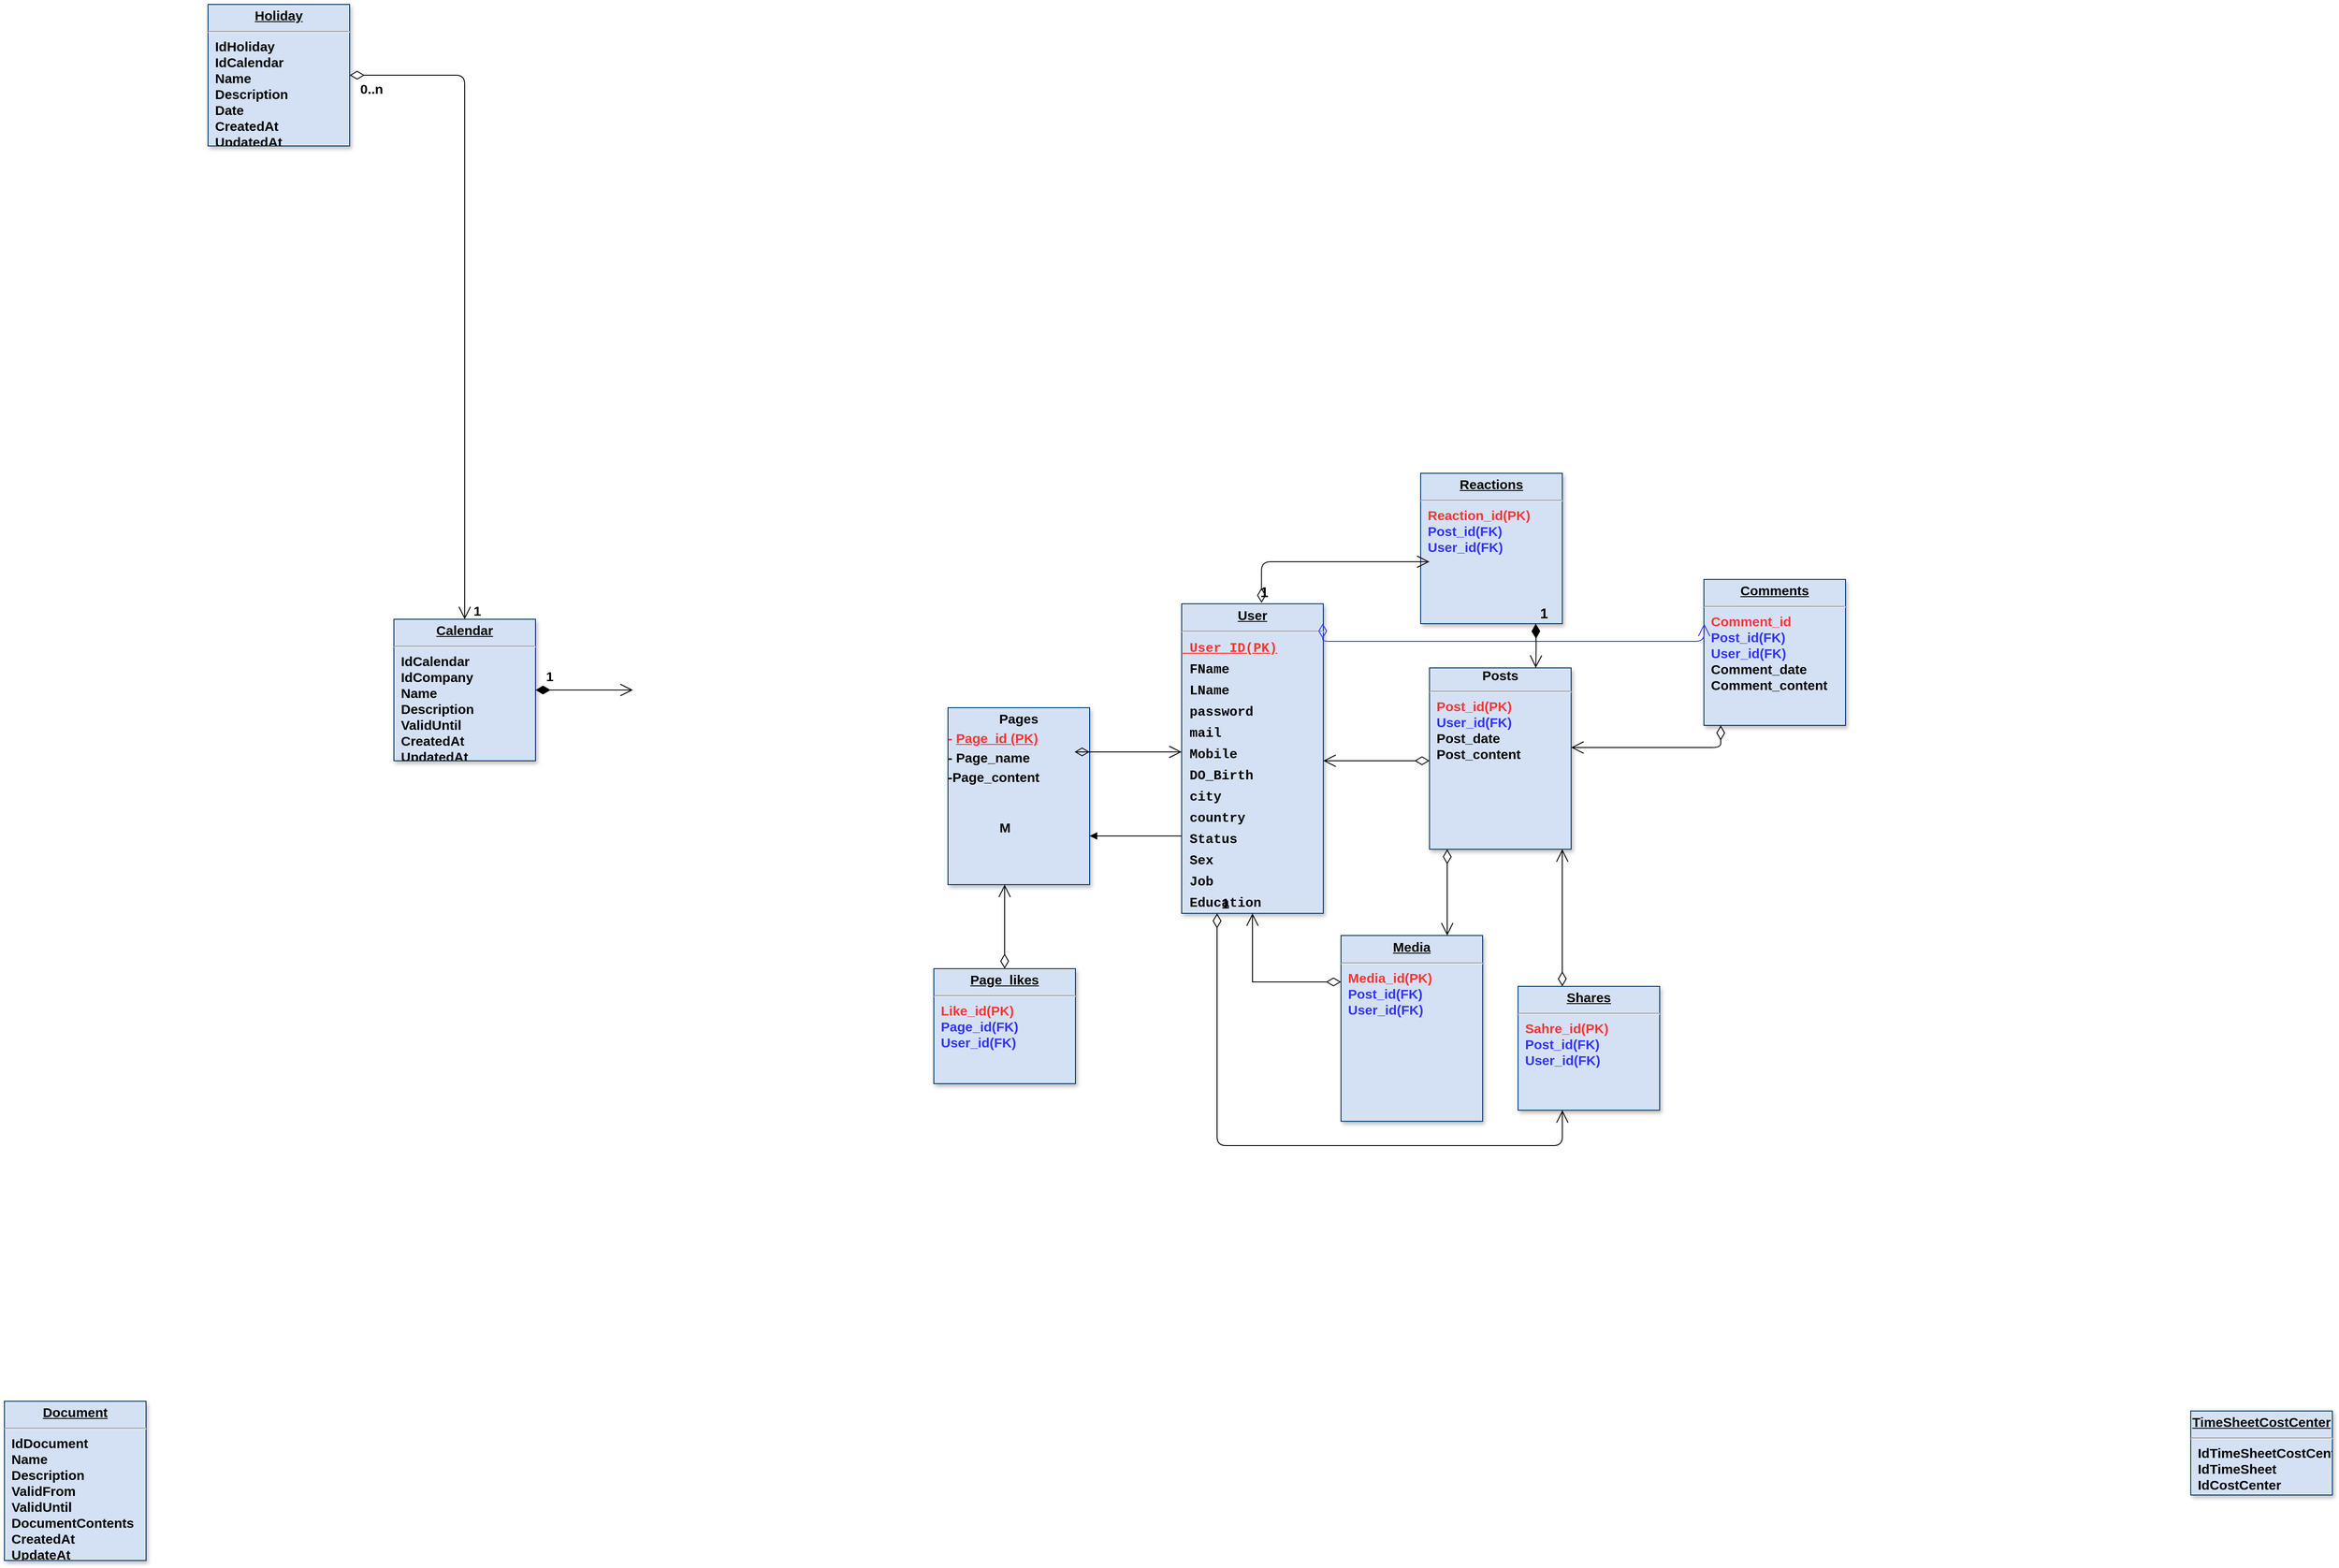<mxfile version="14.6.13" type="github">
  <diagram name="Page-1" id="efa7a0a1-bf9b-a30e-e6df-94a7791c09e9">
    <mxGraphModel dx="2439" dy="1978" grid="1" gridSize="10" guides="1" tooltips="1" connect="1" arrows="1" fold="1" page="1" pageScale="1" pageWidth="826" pageHeight="1169" background="#ffffff" math="0" shadow="0">
      <root>
        <mxCell id="0" />
        <mxCell id="1" parent="0" />
        <mxCell id="21" value="&lt;p style=&quot;margin: 4px 0px 0px; text-align: center; text-decoration: underline; font-size: 15px;&quot;&gt;&lt;strong style=&quot;font-size: 15px;&quot;&gt;Calendar&lt;/strong&gt;&lt;/p&gt;&lt;hr style=&quot;font-size: 15px;&quot;&gt;&lt;p style=&quot;margin: 0px 0px 0px 8px; font-size: 15px;&quot;&gt;IdCalendar&lt;/p&gt;&lt;p style=&quot;margin: 0px 0px 0px 8px; font-size: 15px;&quot;&gt;IdCompany&lt;/p&gt;&lt;p style=&quot;margin: 0px 0px 0px 8px; font-size: 15px;&quot;&gt;Name&lt;/p&gt;&lt;p style=&quot;margin: 0px 0px 0px 8px; font-size: 15px;&quot;&gt;Description&lt;/p&gt;&lt;p style=&quot;margin: 0px 0px 0px 8px; font-size: 15px;&quot;&gt;ValidUntil&lt;/p&gt;&lt;p style=&quot;margin: 0px 0px 0px 8px; font-size: 15px;&quot;&gt;CreatedAt&lt;/p&gt;&lt;p style=&quot;margin: 0px 0px 0px 8px; font-size: 15px;&quot;&gt;UpdatedAt&lt;/p&gt;&lt;p style=&quot;margin: 0px 0px 0px 8px; font-size: 15px;&quot;&gt;Enabled&lt;/p&gt;" style="verticalAlign=top;align=left;overflow=fill;fontSize=15;fontFamily=Helvetica;html=1;strokeColor=#003366;shadow=1;fillColor=#D4E1F5;fontStyle=1;labelBackgroundColor=none;" parent="1" vertex="1">
          <mxGeometry x="40.0" y="285.0" width="160" height="160" as="geometry" />
        </mxCell>
        <mxCell id="22" value="&lt;p style=&quot;margin: 4px 0px 0px ; text-align: center ; text-decoration: underline ; font-size: 15px&quot;&gt;&lt;font style=&quot;font-size: 15px&quot;&gt;&lt;span style=&quot;font-size: 15px&quot;&gt;User&lt;/span&gt;&lt;/font&gt;&lt;/p&gt;&lt;hr style=&quot;font-size: 15px&quot;&gt;&lt;div style=&quot;font-family: &amp;quot;consolas&amp;quot; , &amp;quot;courier new&amp;quot; , monospace ; line-height: 24px ; font-size: 15px&quot;&gt;&lt;font style=&quot;font-size: 15px&quot; color=&quot;#ff3333&quot;&gt;&lt;u style=&quot;font-size: 15px&quot;&gt;&lt;span style=&quot;font-size: 15px&quot;&gt;&amp;nbsp;User_ID(PK)&lt;/span&gt;&lt;/u&gt;&lt;/font&gt;&lt;/div&gt;&lt;div style=&quot;font-family: &amp;quot;consolas&amp;quot; , &amp;quot;courier new&amp;quot; , monospace ; line-height: 24px ; font-size: 15px&quot;&gt;&lt;font style=&quot;font-size: 15px&quot;&gt;&lt;span style=&quot;font-size: 15px&quot;&gt;&amp;nbsp;FName&lt;/span&gt;&lt;/font&gt;&lt;/div&gt;&lt;div style=&quot;font-family: &amp;quot;consolas&amp;quot; , &amp;quot;courier new&amp;quot; , monospace ; line-height: 24px ; font-size: 15px&quot;&gt;&lt;font style=&quot;font-size: 15px&quot;&gt;&lt;span style=&quot;font-size: 15px&quot;&gt;&amp;nbsp;LName&lt;/span&gt;&lt;/font&gt;&lt;/div&gt;&lt;div style=&quot;font-family: &amp;quot;consolas&amp;quot; , &amp;quot;courier new&amp;quot; , monospace ; line-height: 24px ; font-size: 15px&quot;&gt;&lt;font style=&quot;font-size: 15px&quot;&gt;&lt;span style=&quot;font-size: 15px&quot;&gt;&amp;nbsp;password&amp;nbsp;&lt;/span&gt;&lt;/font&gt;&lt;/div&gt;&lt;div style=&quot;font-family: &amp;quot;consolas&amp;quot; , &amp;quot;courier new&amp;quot; , monospace ; line-height: 24px ; font-size: 15px&quot;&gt;&lt;font style=&quot;font-size: 15px&quot;&gt;&lt;span style=&quot;font-size: 15px&quot;&gt;&amp;nbsp;mail&lt;/span&gt;&lt;/font&gt;&lt;/div&gt;&lt;div style=&quot;font-family: &amp;quot;consolas&amp;quot; , &amp;quot;courier new&amp;quot; , monospace ; line-height: 24px ; font-size: 15px&quot;&gt;&lt;font style=&quot;font-size: 15px&quot;&gt;&lt;span style=&quot;font-size: 15px&quot;&gt;&amp;nbsp;Mobile&lt;/span&gt;&lt;/font&gt;&lt;/div&gt;&lt;div style=&quot;font-family: &amp;quot;consolas&amp;quot; , &amp;quot;courier new&amp;quot; , monospace ; line-height: 24px ; font-size: 15px&quot;&gt;&lt;font style=&quot;font-size: 15px&quot;&gt;&lt;span style=&quot;font-size: 15px&quot;&gt;&amp;nbsp;DO_Birth&amp;nbsp;&lt;/span&gt;&lt;/font&gt;&lt;/div&gt;&lt;div style=&quot;font-family: &amp;quot;consolas&amp;quot; , &amp;quot;courier new&amp;quot; , monospace ; line-height: 24px ; font-size: 15px&quot;&gt;&lt;font style=&quot;font-size: 15px&quot;&gt;&lt;span style=&quot;font-size: 15px&quot;&gt;&amp;nbsp;city&amp;nbsp;&lt;/span&gt;&lt;/font&gt;&lt;/div&gt;&lt;div style=&quot;font-family: &amp;quot;consolas&amp;quot; , &amp;quot;courier new&amp;quot; , monospace ; line-height: 24px ; font-size: 15px&quot;&gt;&lt;font style=&quot;font-size: 15px&quot;&gt;&lt;span style=&quot;font-size: 15px&quot;&gt;&amp;nbsp;country&lt;/span&gt;&lt;/font&gt;&lt;/div&gt;&lt;div style=&quot;font-family: &amp;quot;consolas&amp;quot; , &amp;quot;courier new&amp;quot; , monospace ; line-height: 24px ; font-size: 15px&quot;&gt;&lt;font style=&quot;font-size: 15px&quot;&gt;&lt;span style=&quot;font-size: 15px&quot;&gt;&amp;nbsp;Status&lt;/span&gt;&lt;/font&gt;&lt;/div&gt;&lt;div style=&quot;font-family: &amp;quot;consolas&amp;quot; , &amp;quot;courier new&amp;quot; , monospace ; line-height: 24px ; font-size: 15px&quot;&gt;&lt;font style=&quot;font-size: 15px&quot;&gt;&lt;span style=&quot;font-size: 15px&quot;&gt;&amp;nbsp;Sex&amp;nbsp;&lt;/span&gt;&lt;/font&gt;&lt;/div&gt;&lt;div style=&quot;font-family: &amp;quot;consolas&amp;quot; , &amp;quot;courier new&amp;quot; , monospace ; line-height: 24px ; font-size: 15px&quot;&gt;&lt;font style=&quot;font-size: 15px&quot;&gt;&lt;span style=&quot;font-size: 15px&quot;&gt;&amp;nbsp;Job&lt;/span&gt;&lt;/font&gt;&lt;/div&gt;&lt;div style=&quot;font-family: &amp;quot;consolas&amp;quot; , &amp;quot;courier new&amp;quot; , monospace ; line-height: 24px ; font-size: 15px&quot;&gt;&lt;font style=&quot;font-size: 15px&quot;&gt;&lt;span style=&quot;font-size: 15px&quot;&gt;&amp;nbsp;Education&lt;/span&gt;&lt;/font&gt;&lt;/div&gt;" style="verticalAlign=top;align=left;overflow=fill;fontSize=15;fontFamily=Helvetica;html=1;strokeColor=#003366;shadow=1;fillColor=#D4E1F5;fontStyle=1;labelBackgroundColor=none;" parent="1" vertex="1">
          <mxGeometry x="930" y="267.5" width="160" height="350" as="geometry" />
        </mxCell>
        <mxCell id="25" value="&lt;p style=&quot;margin: 4px 0px 0px; text-align: center; text-decoration: underline; font-size: 15px;&quot;&gt;&lt;strong style=&quot;font-size: 15px;&quot;&gt;Holiday&lt;/strong&gt;&lt;/p&gt;&lt;hr style=&quot;font-size: 15px;&quot;&gt;&lt;p style=&quot;margin: 0px 0px 0px 8px; font-size: 15px;&quot;&gt;IdHoliday&lt;/p&gt;&lt;p style=&quot;margin: 0px 0px 0px 8px; font-size: 15px;&quot;&gt;IdCalendar&lt;/p&gt;&lt;p style=&quot;margin: 0px 0px 0px 8px; font-size: 15px;&quot;&gt;Name&lt;/p&gt;&lt;p style=&quot;margin: 0px 0px 0px 8px; font-size: 15px;&quot;&gt;Description&lt;/p&gt;&lt;p style=&quot;margin: 0px 0px 0px 8px; font-size: 15px;&quot;&gt;Date&lt;/p&gt;&lt;p style=&quot;margin: 0px 0px 0px 8px; font-size: 15px;&quot;&gt;CreatedAt&lt;/p&gt;&lt;p style=&quot;margin: 0px 0px 0px 8px; font-size: 15px;&quot;&gt;UpdatedAt&lt;/p&gt;&lt;p style=&quot;margin: 0px 0px 0px 8px; font-size: 15px;&quot;&gt;Enabled&lt;/p&gt;" style="verticalAlign=top;align=left;overflow=fill;fontSize=15;fontFamily=Helvetica;html=1;strokeColor=#003366;shadow=1;fillColor=#D4E1F5;fontStyle=1;labelBackgroundColor=none;" parent="1" vertex="1">
          <mxGeometry x="-170.0" y="-410.0" width="160" height="160" as="geometry" />
        </mxCell>
        <mxCell id="26" value="&lt;p style=&quot;margin: 4px 0px 0px ; text-align: center ; text-decoration: underline ; font-size: 15px&quot;&gt;Media&lt;/p&gt;&lt;hr style=&quot;font-size: 15px&quot;&gt;&lt;p style=&quot;margin: 0px 0px 0px 8px ; font-size: 15px&quot;&gt;&lt;font color=&quot;#ff3333&quot;&gt;Media_id(PK)&lt;/font&gt;&lt;/p&gt;&lt;p style=&quot;margin: 0px 0px 0px 8px ; font-size: 15px&quot;&gt;&lt;font color=&quot;#3333ff&quot;&gt;Post_id(FK)&lt;/font&gt;&lt;/p&gt;&lt;p style=&quot;margin: 0px 0px 0px 8px ; font-size: 15px&quot;&gt;&lt;font color=&quot;#3333ff&quot;&gt;User_id(FK)&lt;/font&gt;&lt;/p&gt;" style="verticalAlign=top;align=left;overflow=fill;fontSize=15;fontFamily=Helvetica;html=1;strokeColor=#003366;shadow=1;fillColor=#D4E1F5;fontStyle=1;labelBackgroundColor=none;" parent="1" vertex="1">
          <mxGeometry x="1110" y="642.5" width="160" height="210" as="geometry" />
        </mxCell>
        <mxCell id="27" value="&lt;blockquote style=&quot;margin: 0px 0px 0px 40px ; border: none ; padding: 0px ; font-size: 15px&quot;&gt;&lt;/blockquote&gt;&lt;strong style=&quot;font-size: 15px&quot;&gt;&lt;div style=&quot;text-align: center ; font-size: 15px&quot;&gt;&lt;strong style=&quot;font-size: 15px&quot;&gt;Posts&lt;/strong&gt;&lt;/div&gt;&lt;/strong&gt;&lt;hr style=&quot;font-size: 15px&quot;&gt;&lt;p style=&quot;margin: 0px 0px 0px 8px ; font-size: 15px&quot;&gt;&lt;font style=&quot;font-size: 15px&quot; color=&quot;#ff3333&quot;&gt;Post_id(PK)&lt;/font&gt;&lt;/p&gt;&lt;p style=&quot;margin: 0px 0px 0px 8px ; font-size: 15px&quot;&gt;&lt;font style=&quot;font-size: 15px&quot; color=&quot;#3333ff&quot;&gt;User_id(FK)&lt;/font&gt;&lt;/p&gt;&lt;p style=&quot;margin: 0px 0px 0px 8px ; font-size: 15px&quot;&gt;&lt;font style=&quot;font-size: 15px&quot;&gt;Post_date&amp;nbsp;&lt;/font&gt;&lt;/p&gt;&lt;p style=&quot;margin: 0px 0px 0px 8px ; font-size: 15px&quot;&gt;&lt;font style=&quot;font-size: 15px&quot;&gt;Post_content&amp;nbsp;&lt;/font&gt;&lt;/p&gt;&lt;blockquote style=&quot;margin: 0px 0px 0px 40px ; border: none ; padding: 0px ; font-size: 15px&quot;&gt;&lt;/blockquote&gt;&lt;span style=&quot;font-size: 15px&quot;&gt;&lt;font style=&quot;font-size: 15px&quot;&gt;&amp;nbsp; &amp;nbsp;&lt;/font&gt;&lt;br style=&quot;font-size: 15px&quot;&gt;&lt;/span&gt;" style="verticalAlign=top;align=left;overflow=fill;fontSize=15;fontFamily=Helvetica;html=1;strokeColor=#003366;shadow=1;fillColor=#D4E1F5;fontStyle=1;labelBackgroundColor=none;" parent="1" vertex="1">
          <mxGeometry x="1210" y="340" width="160" height="205" as="geometry" />
        </mxCell>
        <mxCell id="28" value="&lt;p style=&quot;margin: 4px 0px 0px; text-align: center; text-decoration: underline; font-size: 15px;&quot;&gt;&lt;strong style=&quot;font-size: 15px;&quot;&gt;Document&lt;/strong&gt;&lt;/p&gt;&lt;hr style=&quot;font-size: 15px;&quot;&gt;&lt;p style=&quot;margin: 0px 0px 0px 8px; font-size: 15px;&quot;&gt;IdDocument&lt;/p&gt;&lt;p style=&quot;margin: 0px 0px 0px 8px; font-size: 15px;&quot;&gt;Name&lt;/p&gt;&lt;p style=&quot;margin: 0px 0px 0px 8px; font-size: 15px;&quot;&gt;Description&lt;/p&gt;&lt;p style=&quot;margin: 0px 0px 0px 8px; font-size: 15px;&quot;&gt;ValidFrom&lt;/p&gt;&lt;p style=&quot;margin: 0px 0px 0px 8px; font-size: 15px;&quot;&gt;ValidUntil&lt;/p&gt;&lt;p style=&quot;margin: 0px 0px 0px 8px; font-size: 15px;&quot;&gt;DocumentContents&lt;/p&gt;&lt;p style=&quot;margin: 0px 0px 0px 8px; font-size: 15px;&quot;&gt;CreatedAt&lt;/p&gt;&lt;p style=&quot;margin: 0px 0px 0px 8px; font-size: 15px;&quot;&gt;UpdateAt&lt;/p&gt;&lt;p style=&quot;margin: 0px 0px 0px 8px; font-size: 15px;&quot;&gt;Enabled&lt;/p&gt;" style="verticalAlign=top;align=left;overflow=fill;fontSize=15;fontFamily=Helvetica;html=1;strokeColor=#003366;shadow=1;fillColor=#D4E1F5;fontStyle=1;labelBackgroundColor=none;" parent="1" vertex="1">
          <mxGeometry x="-400.0" y="1169.0" width="160" height="180" as="geometry" />
        </mxCell>
        <mxCell id="29" value="&lt;p style=&quot;margin: 4px 0px 0px; text-align: center; font-size: 15px;&quot;&gt;&lt;font style=&quot;font-size: 15px;&quot;&gt;&lt;span style=&quot;font-size: 15px;&quot;&gt;Pages&lt;/span&gt;&lt;/font&gt;&lt;/p&gt;&lt;p style=&quot;margin: 4px 0px 0px; font-size: 15px;&quot;&gt;&lt;font style=&quot;font-size: 15px;&quot; color=&quot;#ff3333&quot;&gt;&lt;span style=&quot;font-size: 15px;&quot;&gt;- &lt;u style=&quot;font-size: 15px;&quot;&gt;Page_id (PK)&lt;/u&gt;&lt;/span&gt;&lt;/font&gt;&lt;/p&gt;&lt;p style=&quot;margin: 4px 0px 0px; font-size: 15px;&quot;&gt;&lt;font style=&quot;font-size: 15px;&quot;&gt;&lt;span style=&quot;font-size: 15px;&quot;&gt;- Page_name&amp;nbsp;&lt;/span&gt;&lt;/font&gt;&lt;/p&gt;&lt;p style=&quot;margin: 4px 0px 0px; font-size: 15px;&quot;&gt;&lt;font style=&quot;font-size: 15px;&quot;&gt;&lt;font style=&quot;font-size: 15px;&quot;&gt;&lt;span style=&quot;font-size: 15px;&quot;&gt;-Page_conten&lt;/span&gt;&lt;/font&gt;&lt;span style=&quot;font-size: 15px;&quot;&gt;t&amp;nbsp;&lt;/span&gt;&lt;/font&gt;&lt;/p&gt;" style="verticalAlign=top;align=left;overflow=fill;fontSize=15;fontFamily=Helvetica;html=1;strokeColor=#003366;shadow=1;fillColor=#D4E1F5;fontStyle=1;labelBackgroundColor=none;" parent="1" vertex="1">
          <mxGeometry x="666.0" y="385.0" width="160" height="200" as="geometry" />
        </mxCell>
        <mxCell id="30" value="&lt;p style=&quot;margin: 4px 0px 0px ; text-align: center ; text-decoration: underline ; font-size: 15px&quot;&gt;Reactions&lt;/p&gt;&lt;hr style=&quot;font-size: 15px&quot;&gt;&lt;p style=&quot;margin: 0px 0px 0px 8px ; font-size: 15px&quot;&gt;&lt;font color=&quot;#ff3333&quot; style=&quot;font-size: 15px&quot;&gt;Reaction_id(PK)&amp;nbsp;&lt;/font&gt;&lt;/p&gt;&lt;p style=&quot;margin: 0px 0px 0px 8px ; font-size: 15px&quot;&gt;&lt;font color=&quot;#3333ff&quot;&gt;Post_id(FK)&lt;/font&gt;&lt;/p&gt;&lt;p style=&quot;margin: 0px 0px 0px 8px ; font-size: 15px&quot;&gt;&lt;font color=&quot;#3333ff&quot;&gt;User_id(FK)&lt;/font&gt;&lt;/p&gt;" style="verticalAlign=top;align=left;overflow=fill;fontSize=15;fontFamily=Helvetica;html=1;strokeColor=#003366;shadow=1;fillColor=#D4E1F5;fontStyle=1;labelBackgroundColor=none;" parent="1" vertex="1">
          <mxGeometry x="1200" y="120" width="160" height="170" as="geometry" />
        </mxCell>
        <mxCell id="31" value="&lt;p style=&quot;margin: 4px 0px 0px; text-align: center; text-decoration: underline; font-size: 15px;&quot;&gt;&lt;strong style=&quot;font-size: 15px;&quot;&gt;TimeSheetCostCenter&lt;/strong&gt;&lt;/p&gt;&lt;hr style=&quot;font-size: 15px;&quot;&gt;&lt;p style=&quot;margin: 0px 0px 0px 8px; font-size: 15px;&quot;&gt;IdTimeSheetCostCenter&lt;/p&gt;&lt;p style=&quot;margin: 0px 0px 0px 8px; font-size: 15px;&quot;&gt;IdTimeSheet&lt;/p&gt;&lt;p style=&quot;margin: 0px 0px 0px 8px; font-size: 15px;&quot;&gt;IdCostCenter&lt;/p&gt;" style="verticalAlign=top;align=left;overflow=fill;fontSize=15;fontFamily=Helvetica;html=1;strokeColor=#003366;shadow=1;fillColor=#D4E1F5;fontStyle=1;labelBackgroundColor=none;" parent="1" vertex="1">
          <mxGeometry x="2070" y="1180.0" width="160" height="95" as="geometry" />
        </mxCell>
        <mxCell id="32" value="&lt;p style=&quot;margin: 4px 0px 0px ; text-align: center ; text-decoration: underline ; font-size: 15px&quot;&gt;&lt;strong style=&quot;font-size: 15px&quot;&gt;Comments&lt;/strong&gt;&lt;/p&gt;&lt;hr style=&quot;font-size: 15px&quot;&gt;&lt;p style=&quot;margin: 0px 0px 0px 8px ; font-size: 15px&quot;&gt;&lt;font color=&quot;#ff3333&quot;&gt;Comment_id&lt;/font&gt;&lt;/p&gt;&lt;p style=&quot;margin: 0px 0px 0px 8px ; font-size: 15px&quot;&gt;&lt;font color=&quot;#3333ff&quot;&gt;Post_id(FK)&lt;/font&gt;&lt;/p&gt;&lt;p style=&quot;margin: 0px 0px 0px 8px ; font-size: 15px&quot;&gt;&lt;font color=&quot;#3333ff&quot;&gt;User_id(FK)&lt;/font&gt;&lt;/p&gt;&lt;p style=&quot;margin: 0px 0px 0px 8px ; font-size: 15px&quot;&gt;Comment_date&lt;/p&gt;&lt;p style=&quot;margin: 0px 0px 0px 8px ; font-size: 15px&quot;&gt;Comment_content&lt;/p&gt;" style="verticalAlign=top;align=left;overflow=fill;fontSize=15;fontFamily=Helvetica;html=1;strokeColor=#003366;shadow=1;fillColor=#D4E1F5;fontStyle=1;labelBackgroundColor=none;" parent="1" vertex="1">
          <mxGeometry x="1520" y="240" width="160" height="165" as="geometry" />
        </mxCell>
        <mxCell id="33" value="&lt;p style=&quot;margin: 4px 0px 0px ; text-align: center ; text-decoration: underline ; font-size: 15px&quot;&gt;Shares&lt;/p&gt;&lt;hr style=&quot;font-size: 15px&quot;&gt;&lt;p style=&quot;margin: 0px 0px 0px 8px ; font-size: 15px&quot;&gt;&lt;font color=&quot;#ff3333&quot;&gt;Sahre_id(PK)&lt;/font&gt;&lt;/p&gt;&lt;p style=&quot;margin: 0px 0px 0px 8px ; font-size: 15px&quot;&gt;&lt;font color=&quot;#3333ff&quot;&gt;Post_id(FK)&lt;/font&gt;&lt;/p&gt;&lt;p style=&quot;margin: 0px 0px 0px 8px ; font-size: 15px&quot;&gt;&lt;font color=&quot;#3333ff&quot;&gt;User_id(FK)&lt;/font&gt;&lt;/p&gt;" style="verticalAlign=top;align=left;overflow=fill;fontSize=15;fontFamily=Helvetica;html=1;strokeColor=#003366;shadow=1;fillColor=#D4E1F5;fontStyle=1;labelBackgroundColor=none;" parent="1" vertex="1">
          <mxGeometry x="1310" y="700" width="160" height="140" as="geometry" />
        </mxCell>
        <mxCell id="34" value="&lt;p style=&quot;margin: 4px 0px 0px ; text-align: center ; text-decoration: underline ; font-size: 15px&quot;&gt;&lt;font style=&quot;font-size: 15px&quot;&gt;Page_likes&lt;/font&gt;&lt;/p&gt;&lt;hr style=&quot;font-size: 15px&quot;&gt;&lt;p style=&quot;margin: 0px 0px 0px 8px ; font-size: 15px&quot;&gt;&lt;font style=&quot;font-size: 15px&quot; color=&quot;#ff3333&quot;&gt;Like_id(PK)&lt;/font&gt;&lt;/p&gt;&lt;p style=&quot;margin: 0px 0px 0px 8px ; font-size: 15px&quot;&gt;&lt;font style=&quot;font-size: 15px&quot; color=&quot;#3333ff&quot;&gt;Page_id(FK)&lt;/font&gt;&lt;/p&gt;&lt;p style=&quot;margin: 0px 0px 0px 8px ; font-size: 15px&quot;&gt;&lt;font style=&quot;font-size: 15px&quot; color=&quot;#3333ff&quot;&gt;User_id(FK)&lt;/font&gt;&lt;/p&gt;" style="verticalAlign=top;align=left;overflow=fill;fontSize=15;fontFamily=Helvetica;html=1;strokeColor=#003366;shadow=1;fillColor=#D4E1F5;fontStyle=1;labelBackgroundColor=none;" parent="1" vertex="1">
          <mxGeometry x="650" y="680" width="160" height="130" as="geometry" />
        </mxCell>
        <mxCell id="48" value="" style="endArrow=open;endSize=12;startArrow=diamondThin;startSize=14;startFill=0;edgeStyle=orthogonalEdgeStyle;exitX=1;exitY=0.25;rounded=0;fontSize=15;fontStyle=1;labelBackgroundColor=none;" parent="1" source="29" target="22" edge="1">
          <mxGeometry x="769.36" y="450" as="geometry">
            <mxPoint x="769.36" y="450" as="sourcePoint" />
            <mxPoint x="929.36" y="450" as="targetPoint" />
            <Array as="points">
              <mxPoint x="820" y="435" />
              <mxPoint x="820" y="435" />
            </Array>
          </mxGeometry>
        </mxCell>
        <mxCell id="54" value="" style="endArrow=open;endSize=12;startArrow=diamondThin;startSize=14;startFill=0;edgeStyle=orthogonalEdgeStyle;exitX=0;exitY=0.25;rounded=0;fontSize=15;fontStyle=1;labelBackgroundColor=none;" parent="1" source="26" target="22" edge="1">
          <mxGeometry x="1209.36" y="170" as="geometry">
            <mxPoint x="1209.36" y="170" as="sourcePoint" />
            <mxPoint x="1369.36" y="170" as="targetPoint" />
          </mxGeometry>
        </mxCell>
        <mxCell id="57" value="" style="endArrow=open;endSize=12;startArrow=diamondThin;startSize=14;startFill=0;edgeStyle=orthogonalEdgeStyle;fontSize=15;fontStyle=1;labelBackgroundColor=none;" parent="1" source="27" target="26" edge="1">
          <mxGeometry x="1269.36" y="180" as="geometry">
            <mxPoint x="1269.36" y="180" as="sourcePoint" />
            <mxPoint x="1429.36" y="180" as="targetPoint" />
            <Array as="points">
              <mxPoint x="1230" y="590" />
              <mxPoint x="1230" y="590" />
            </Array>
          </mxGeometry>
        </mxCell>
        <mxCell id="72" value="" style="endArrow=open;endSize=12;startArrow=diamondThin;startSize=14;startFill=0;edgeStyle=orthogonalEdgeStyle;rounded=0;fontSize=15;fontStyle=1;labelBackgroundColor=none;" parent="1" source="34" target="29" edge="1">
          <mxGeometry x="419.36" y="820" as="geometry">
            <mxPoint x="419.36" y="820" as="sourcePoint" />
            <mxPoint x="579.36" y="820" as="targetPoint" />
            <Array as="points">
              <mxPoint x="750" y="720" />
            </Array>
          </mxGeometry>
        </mxCell>
        <mxCell id="84" value="" style="endArrow=open;endSize=12;startArrow=diamondThin;startSize=14;startFill=0;edgeStyle=orthogonalEdgeStyle;fontSize=15;fontStyle=1;labelBackgroundColor=none;" parent="1" source="27" target="22" edge="1">
          <mxGeometry x="1389.36" y="130" as="geometry">
            <mxPoint x="1389.36" y="130" as="sourcePoint" />
            <mxPoint x="1549.36" y="130" as="targetPoint" />
            <Array as="points">
              <mxPoint x="1160" y="445" />
              <mxPoint x="1160" y="445" />
            </Array>
          </mxGeometry>
        </mxCell>
        <mxCell id="90" value="" style="endArrow=open;endSize=12;startArrow=diamondThin;startSize=14;startFill=0;edgeStyle=orthogonalEdgeStyle;fontSize=15;fontStyle=1;labelBackgroundColor=none;" parent="1" source="25" target="21" edge="1">
          <mxGeometry x="620" y="340" as="geometry">
            <mxPoint x="620" y="340" as="sourcePoint" />
            <mxPoint x="780" y="340" as="targetPoint" />
          </mxGeometry>
        </mxCell>
        <mxCell id="91" value="0..n" style="resizable=0;align=left;verticalAlign=top;labelBackgroundColor=none;fontSize=15;strokeColor=#003366;shadow=1;fillColor=#D4E1F5;fontStyle=1" parent="90" connectable="0" vertex="1">
          <mxGeometry x="-1" relative="1" as="geometry">
            <mxPoint x="10" as="offset" />
          </mxGeometry>
        </mxCell>
        <mxCell id="92" value="1" style="resizable=0;align=right;verticalAlign=top;labelBackgroundColor=none;fontSize=15;strokeColor=#003366;shadow=1;fillColor=#D4E1F5;fontStyle=1" parent="90" connectable="0" vertex="1">
          <mxGeometry x="1" relative="1" as="geometry">
            <mxPoint x="20" y="-25.0" as="offset" />
          </mxGeometry>
        </mxCell>
        <mxCell id="103" value="1" style="endArrow=open;endSize=12;startArrow=diamondThin;startSize=14;startFill=1;edgeStyle=orthogonalEdgeStyle;align=left;verticalAlign=bottom;fontSize=15;fontStyle=1;labelBackgroundColor=none;" parent="1" source="21" edge="1">
          <mxGeometry x="-0.818" y="5.0" relative="1" as="geometry">
            <mxPoint x="80" y="510" as="sourcePoint" />
            <mxPoint x="310" y="365" as="targetPoint" />
            <mxPoint as="offset" />
          </mxGeometry>
        </mxCell>
        <mxCell id="113" value="" style="endArrow=block;endFill=1;edgeStyle=orthogonalEdgeStyle;align=left;verticalAlign=top;rounded=0;fontSize=15;fontStyle=1;labelBackgroundColor=none;exitX=0;exitY=0.75;exitDx=0;exitDy=0;" parent="1" source="22" target="29" edge="1">
          <mxGeometry x="-1" relative="1" as="geometry">
            <mxPoint x="870" y="540" as="sourcePoint" />
            <mxPoint x="770" y="590" as="targetPoint" />
            <Array as="points">
              <mxPoint x="810" y="530" />
              <mxPoint x="810" y="530" />
            </Array>
          </mxGeometry>
        </mxCell>
        <mxCell id="GmQorms077pE3O6Xw-ek-121" value="" style="endArrow=open;html=1;endSize=12;startArrow=diamondThin;startSize=14;startFill=0;edgeStyle=orthogonalEdgeStyle;labelBackgroundColor=none;fontSize=15;fontColor=#000000;fontStyle=1" edge="1" parent="1" source="33">
          <mxGeometry relative="1" as="geometry">
            <mxPoint x="1470" y="630.089" as="sourcePoint" />
            <mxPoint x="1360" y="545" as="targetPoint" />
            <Array as="points">
              <mxPoint x="1360" y="545" />
            </Array>
          </mxGeometry>
        </mxCell>
        <mxCell id="GmQorms077pE3O6Xw-ek-124" value="" style="endArrow=open;html=1;endSize=12;startArrow=diamondThin;startSize=14;startFill=0;edgeStyle=orthogonalEdgeStyle;labelBackgroundColor=none;fontSize=15;fontColor=#000000;fontStyle=1;" edge="1" parent="1" source="32">
          <mxGeometry relative="1" as="geometry">
            <mxPoint x="1440" y="665.0" as="sourcePoint" />
            <mxPoint x="1370" y="430" as="targetPoint" />
            <Array as="points">
              <mxPoint x="1539" y="430" />
              <mxPoint x="1370" y="430" />
            </Array>
          </mxGeometry>
        </mxCell>
        <mxCell id="GmQorms077pE3O6Xw-ek-127" value="M" style="text;html=1;align=center;verticalAlign=middle;resizable=0;points=[];autosize=1;strokeColor=none;fontSize=15;fontColor=#000000;fontStyle=1;labelBackgroundColor=none;" vertex="1" parent="1">
          <mxGeometry x="715" y="510" width="30" height="20" as="geometry" />
        </mxCell>
        <mxCell id="GmQorms077pE3O6Xw-ek-130" value="1" style="endArrow=open;html=1;endSize=12;startArrow=diamondThin;startSize=14;startFill=0;edgeStyle=orthogonalEdgeStyle;align=left;verticalAlign=bottom;labelBackgroundColor=none;fontSize=16;fontColor=#000000;exitX=0.564;exitY=-0.003;exitDx=0;exitDy=0;exitPerimeter=0;fontStyle=1" edge="1" parent="1" source="22">
          <mxGeometry x="-1" y="3" relative="1" as="geometry">
            <mxPoint x="1000" y="150" as="sourcePoint" />
            <mxPoint x="1210" y="220" as="targetPoint" />
            <Array as="points">
              <mxPoint x="1020" y="220" />
            </Array>
          </mxGeometry>
        </mxCell>
        <mxCell id="GmQorms077pE3O6Xw-ek-131" value="" style="endArrow=open;html=1;endSize=12;startArrow=diamondThin;startSize=14;startFill=0;edgeStyle=orthogonalEdgeStyle;align=left;verticalAlign=bottom;labelBackgroundColor=none;fontSize=16;fontColor=#000000;exitX=0.996;exitY=0.064;exitDx=0;exitDy=0;exitPerimeter=0;entryX=0.002;entryY=0.303;entryDx=0;entryDy=0;entryPerimeter=0;strokeColor=#3333FF;fontStyle=1" edge="1" parent="1" source="22" target="32">
          <mxGeometry x="-0.951" y="20" relative="1" as="geometry">
            <mxPoint x="1110" y="290" as="sourcePoint" />
            <mxPoint x="1270" y="290" as="targetPoint" />
            <Array as="points">
              <mxPoint x="1089" y="310" />
              <mxPoint x="1520" y="310" />
            </Array>
            <mxPoint as="offset" />
          </mxGeometry>
        </mxCell>
        <mxCell id="GmQorms077pE3O6Xw-ek-132" value="1" style="endArrow=open;html=1;endSize=12;startArrow=diamondThin;startSize=14;startFill=1;edgeStyle=orthogonalEdgeStyle;align=left;verticalAlign=bottom;labelBackgroundColor=none;fontSize=16;fontColor=#000000;entryX=0.75;entryY=0;entryDx=0;entryDy=0;fontStyle=1" edge="1" parent="1" target="27">
          <mxGeometry x="-1" y="3" relative="1" as="geometry">
            <mxPoint x="1330" y="290" as="sourcePoint" />
            <mxPoint x="1410" y="310" as="targetPoint" />
          </mxGeometry>
        </mxCell>
        <mxCell id="GmQorms077pE3O6Xw-ek-133" value="1" style="endArrow=open;html=1;endSize=12;startArrow=diamondThin;startSize=14;startFill=0;edgeStyle=orthogonalEdgeStyle;align=left;verticalAlign=bottom;labelBackgroundColor=none;fontSize=16;fontColor=#000000;strokeColor=#000000;exitX=0.25;exitY=1;exitDx=0;exitDy=0;entryX=0.313;entryY=1;entryDx=0;entryDy=0;entryPerimeter=0;fontStyle=1" edge="1" parent="1" source="22" target="33">
          <mxGeometry x="-1" y="3" relative="1" as="geometry">
            <mxPoint x="920" y="690" as="sourcePoint" />
            <mxPoint x="1000" y="890" as="targetPoint" />
            <Array as="points">
              <mxPoint x="970" y="880" />
              <mxPoint x="1360" y="880" />
            </Array>
          </mxGeometry>
        </mxCell>
      </root>
    </mxGraphModel>
  </diagram>
</mxfile>
